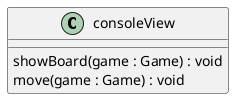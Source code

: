 @startuml

class consoleView {
    showBoard(game : Game) : void
    move(game : Game) : void
}

@enduml